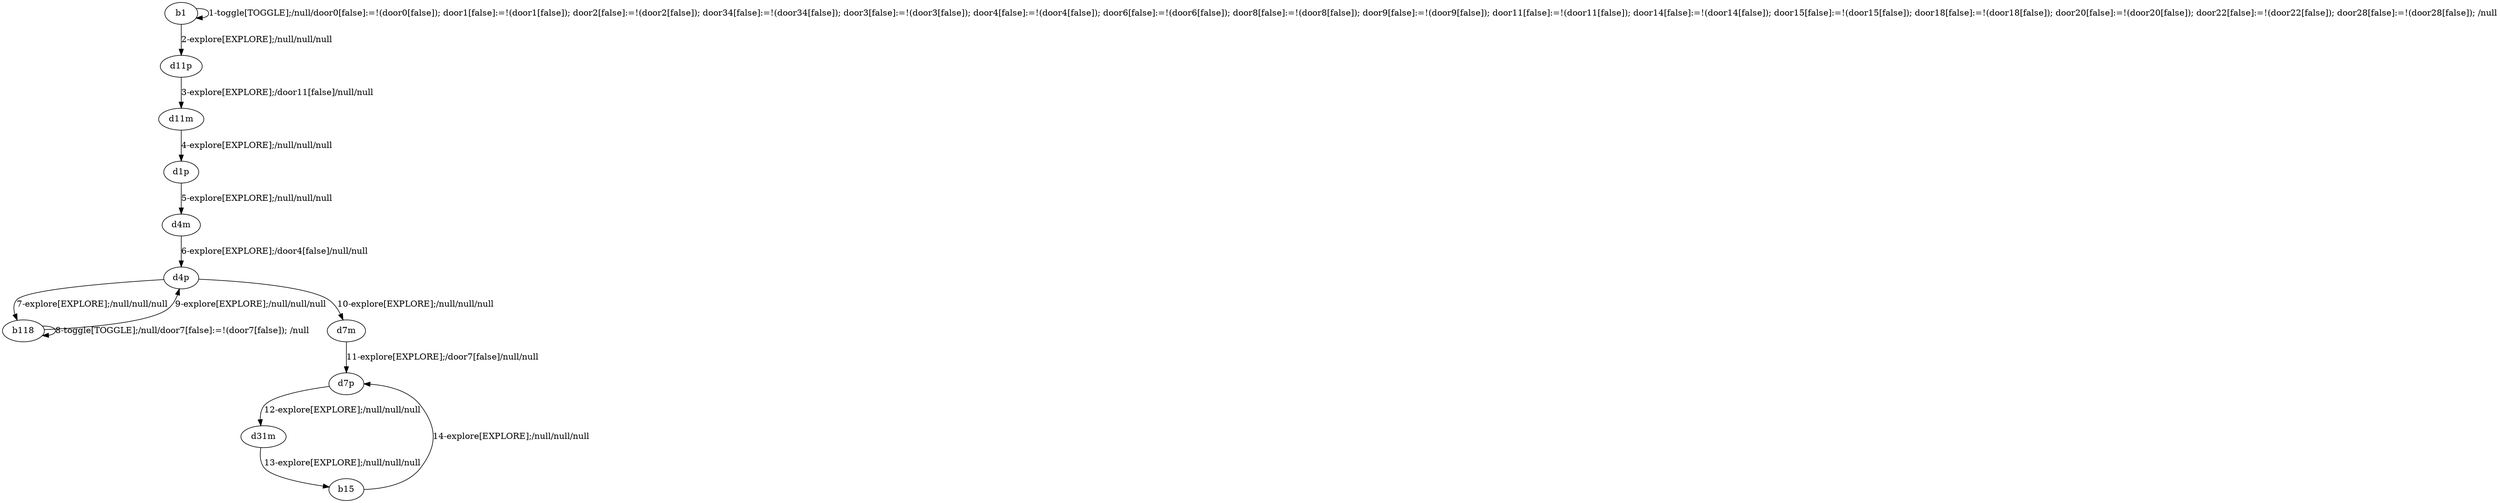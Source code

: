 # Total number of goals covered by this test: 1
# b15 --> d7p

digraph g {
"b1" -> "b1" [label = "1-toggle[TOGGLE];/null/door0[false]:=!(door0[false]); door1[false]:=!(door1[false]); door2[false]:=!(door2[false]); door34[false]:=!(door34[false]); door3[false]:=!(door3[false]); door4[false]:=!(door4[false]); door6[false]:=!(door6[false]); door8[false]:=!(door8[false]); door9[false]:=!(door9[false]); door11[false]:=!(door11[false]); door14[false]:=!(door14[false]); door15[false]:=!(door15[false]); door18[false]:=!(door18[false]); door20[false]:=!(door20[false]); door22[false]:=!(door22[false]); door28[false]:=!(door28[false]); /null"];
"b1" -> "d11p" [label = "2-explore[EXPLORE];/null/null/null"];
"d11p" -> "d11m" [label = "3-explore[EXPLORE];/door11[false]/null/null"];
"d11m" -> "d1p" [label = "4-explore[EXPLORE];/null/null/null"];
"d1p" -> "d4m" [label = "5-explore[EXPLORE];/null/null/null"];
"d4m" -> "d4p" [label = "6-explore[EXPLORE];/door4[false]/null/null"];
"d4p" -> "b118" [label = "7-explore[EXPLORE];/null/null/null"];
"b118" -> "b118" [label = "8-toggle[TOGGLE];/null/door7[false]:=!(door7[false]); /null"];
"b118" -> "d4p" [label = "9-explore[EXPLORE];/null/null/null"];
"d4p" -> "d7m" [label = "10-explore[EXPLORE];/null/null/null"];
"d7m" -> "d7p" [label = "11-explore[EXPLORE];/door7[false]/null/null"];
"d7p" -> "d31m" [label = "12-explore[EXPLORE];/null/null/null"];
"d31m" -> "b15" [label = "13-explore[EXPLORE];/null/null/null"];
"b15" -> "d7p" [label = "14-explore[EXPLORE];/null/null/null"];
}